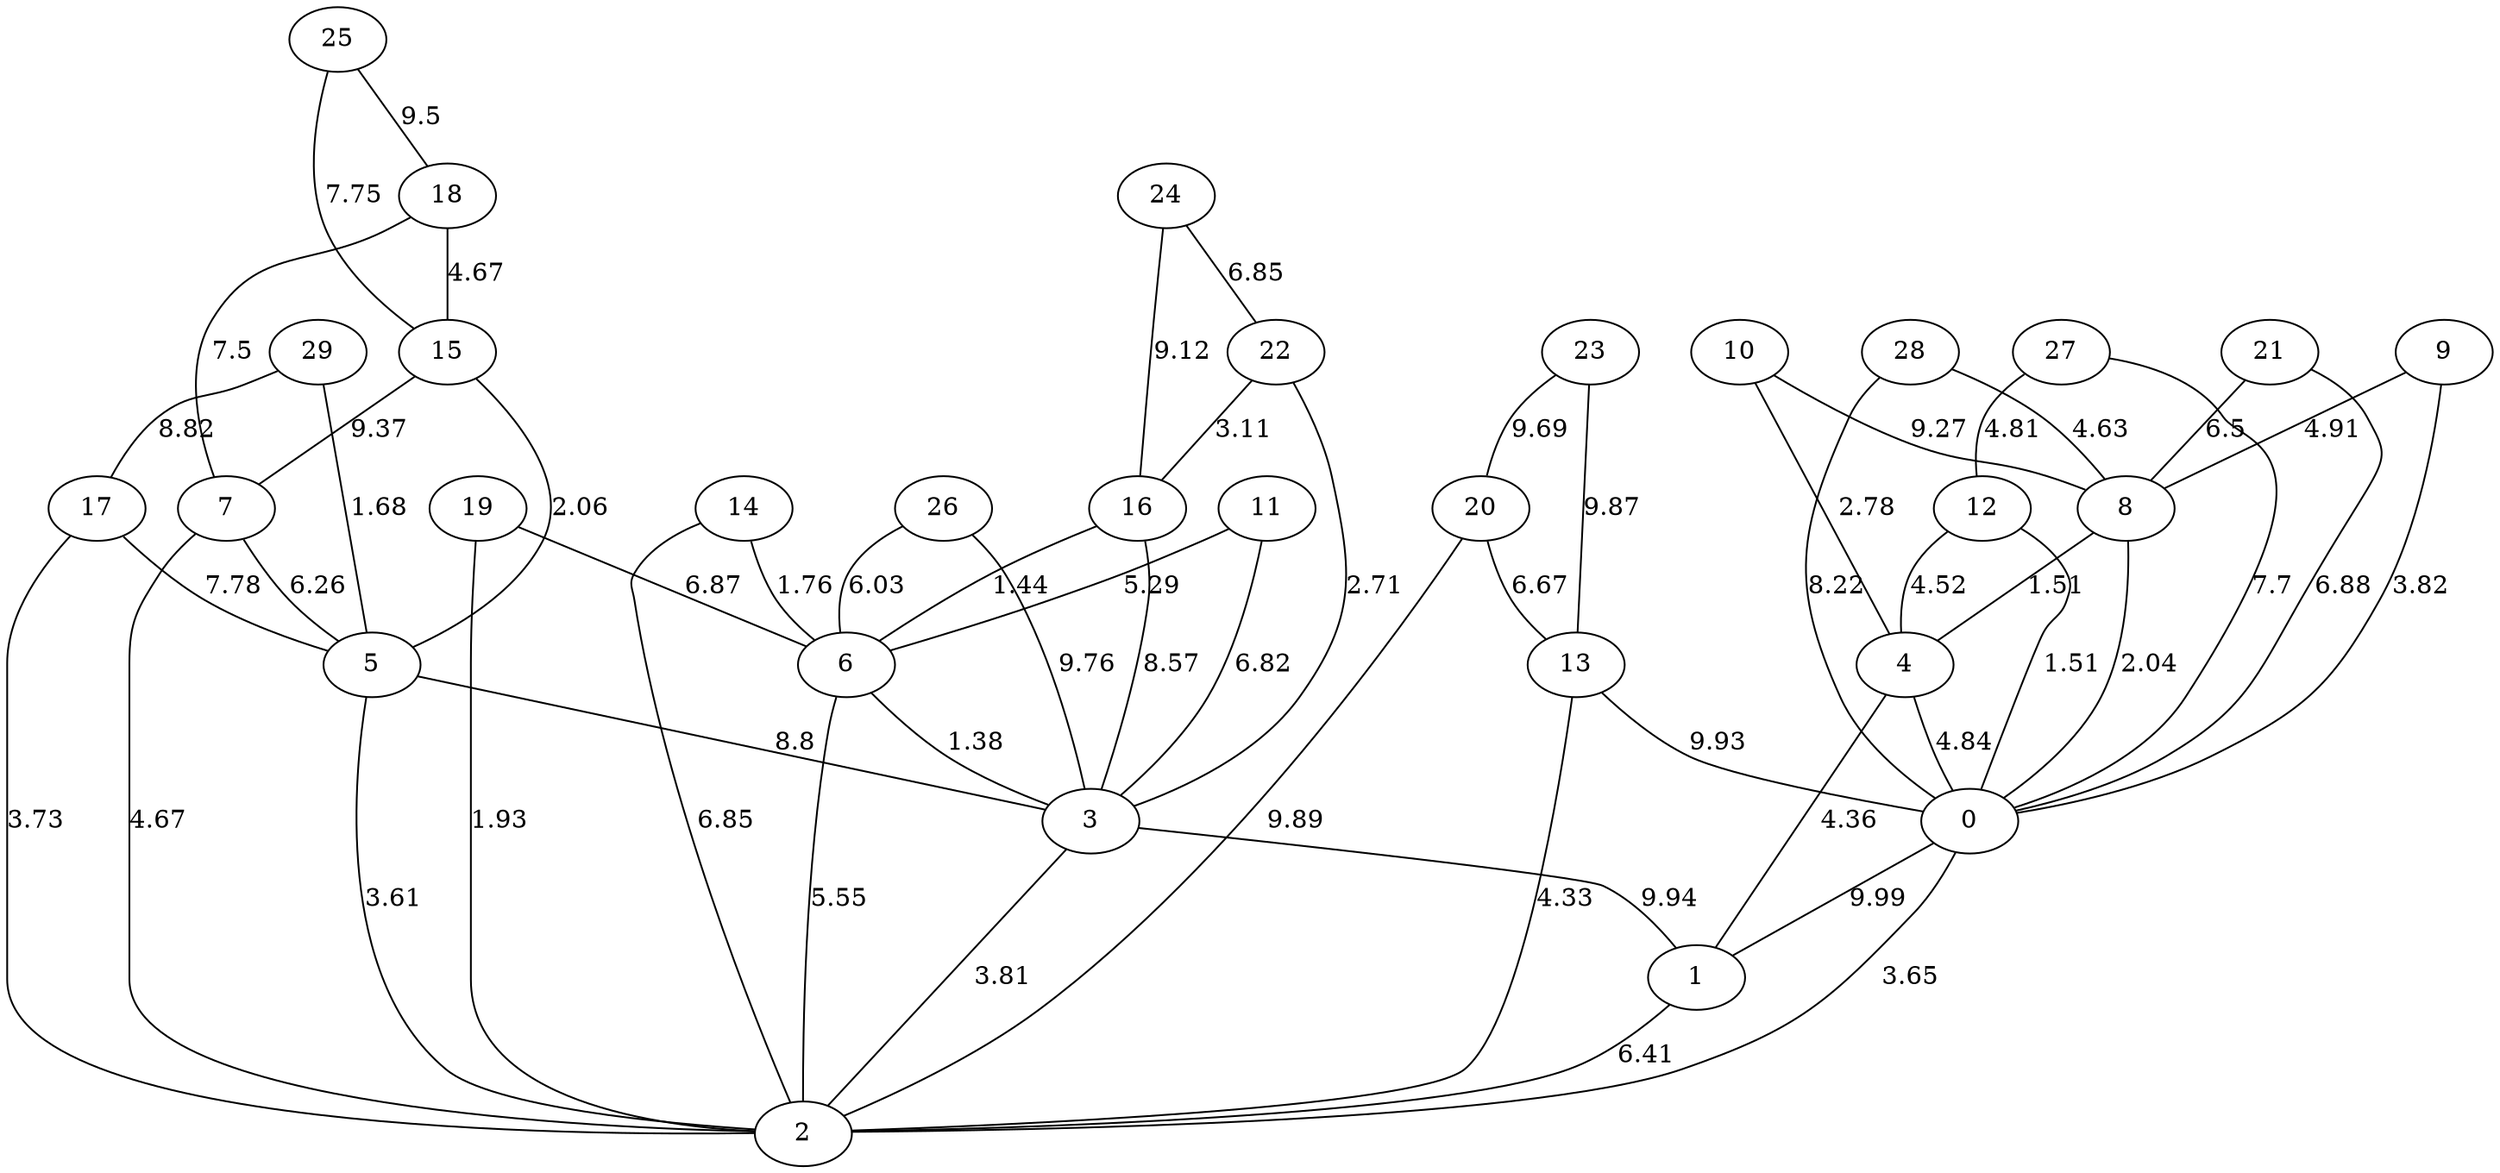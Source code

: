 graph G {
"0";
"1";
"2";
"3";
"4";
"5";
"6";
"7";
"8";
"9";
"10";
"11";
"12";
"13";
"14";
"15";
"16";
"17";
"18";
"19";
"20";
"21";
"22";
"23";
"24";
"25";
"26";
"27";
"28";
"29";
"27" -- "0" [label="7.7"];
"3" -- "1" [label="9.94"];
"27" -- "12" [label="4.81"];
"8" -- "4" [label="1.51"];
"29" -- "17" [label="8.82"];
"11" -- "3" [label="6.82"];
"9" -- "8" [label="4.91"];
"12" -- "4" [label="4.52"];
"28" -- "8" [label="4.63"];
"5" -- "2" [label="3.61"];
"24" -- "16" [label="9.12"];
"14" -- "6" [label="1.76"];
"1" -- "2" [label="6.41"];
"28" -- "0" [label="8.22"];
"19" -- "2" [label="1.93"];
"15" -- "7" [label="9.37"];
"21" -- "0" [label="6.88"];
"10" -- "8" [label="9.27"];
"22" -- "16" [label="3.11"];
"13" -- "2" [label="4.33"];
"6" -- "3" [label="1.38"];
"4" -- "0" [label="4.84"];
"16" -- "3" [label="8.57"];
"18" -- "15" [label="4.67"];
"20" -- "13" [label="6.67"];
"29" -- "5" [label="1.68"];
"10" -- "4" [label="2.78"];
"6" -- "2" [label="5.55"];
"16" -- "6" [label="1.44"];
"24" -- "22" [label="6.85"];
"25" -- "15" [label="7.75"];
"11" -- "6" [label="5.29"];
"17" -- "5" [label="7.78"];
"21" -- "8" [label="6.5"];
"20" -- "2" [label="9.89"];
"4" -- "1" [label="4.36"];
"12" -- "0" [label="1.51"];
"18" -- "7" [label="7.5"];
"15" -- "5" [label="2.06"];
"3" -- "2" [label="3.81"];
"26" -- "3" [label="9.76"];
"8" -- "0" [label="2.04"];
"14" -- "2" [label="6.85"];
"26" -- "6" [label="6.03"];
"17" -- "2" [label="3.73"];
"5" -- "3" [label="8.8"];
"0" -- "1" [label="9.99"];
"7" -- "2" [label="4.67"];
"19" -- "6" [label="6.87"];
"23" -- "20" [label="9.69"];
"23" -- "13" [label="9.87"];
"22" -- "3" [label="2.71"];
"25" -- "18" [label="9.5"];
"7" -- "5" [label="6.26"];
"13" -- "0" [label="9.93"];
"9" -- "0" [label="3.82"];
"0" -- "2" [label="3.65"];
}
